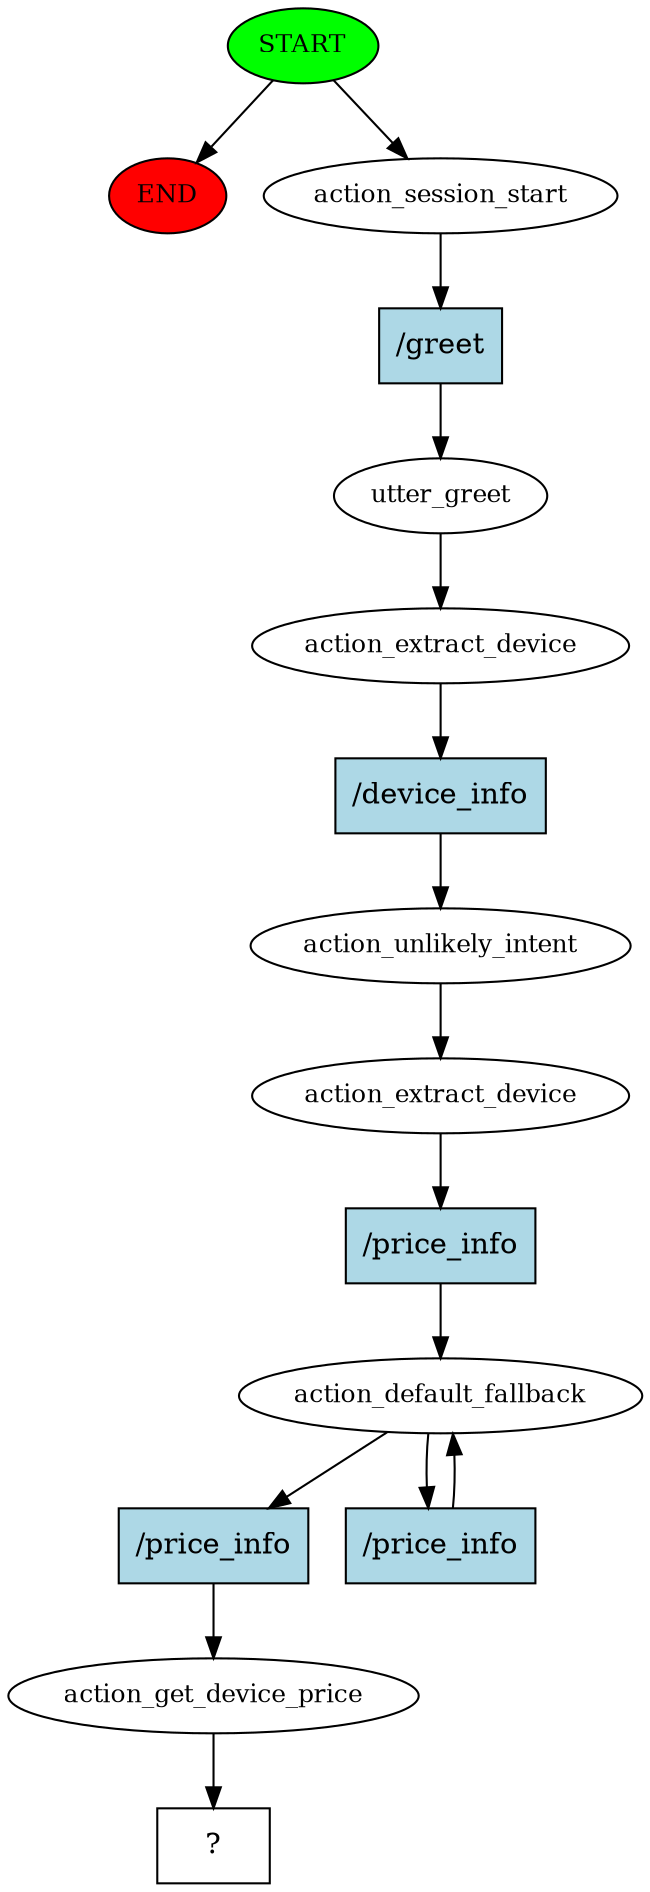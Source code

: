 digraph  {
0 [class="start active", fillcolor=green, fontsize=12, label=START, style=filled];
"-1" [class=end, fillcolor=red, fontsize=12, label=END, style=filled];
1 [class=active, fontsize=12, label=action_session_start];
2 [class=active, fontsize=12, label=utter_greet];
3 [class=active, fontsize=12, label=action_extract_device];
4 [class=active, fontsize=12, label=action_unlikely_intent];
5 [class=active, fontsize=12, label=action_extract_device];
6 [class=active, fontsize=12, label=action_default_fallback];
8 [class=active, fontsize=12, label=action_get_device_price];
9 [class="intent dashed active", label="  ?  ", shape=rect];
10 [class="intent active", fillcolor=lightblue, label="/greet", shape=rect, style=filled];
11 [class="intent active", fillcolor=lightblue, label="/device_info", shape=rect, style=filled];
12 [class="intent active", fillcolor=lightblue, label="/price_info", shape=rect, style=filled];
13 [class="intent active", fillcolor=lightblue, label="/price_info", shape=rect, style=filled];
14 [class="intent active", fillcolor=lightblue, label="/price_info", shape=rect, style=filled];
0 -> "-1"  [class="", key=NONE, label=""];
0 -> 1  [class=active, key=NONE, label=""];
1 -> 10  [class=active, key=0];
2 -> 3  [class=active, key=NONE, label=""];
3 -> 11  [class=active, key=0];
4 -> 5  [class=active, key=NONE, label=""];
5 -> 12  [class=active, key=0];
6 -> 13  [class=active, key=0];
6 -> 14  [class=active, key=0];
8 -> 9  [class=active, key=NONE, label=""];
10 -> 2  [class=active, key=0];
11 -> 4  [class=active, key=0];
12 -> 6  [class=active, key=0];
13 -> 8  [class=active, key=0];
14 -> 6  [class=active, key=0];
}

